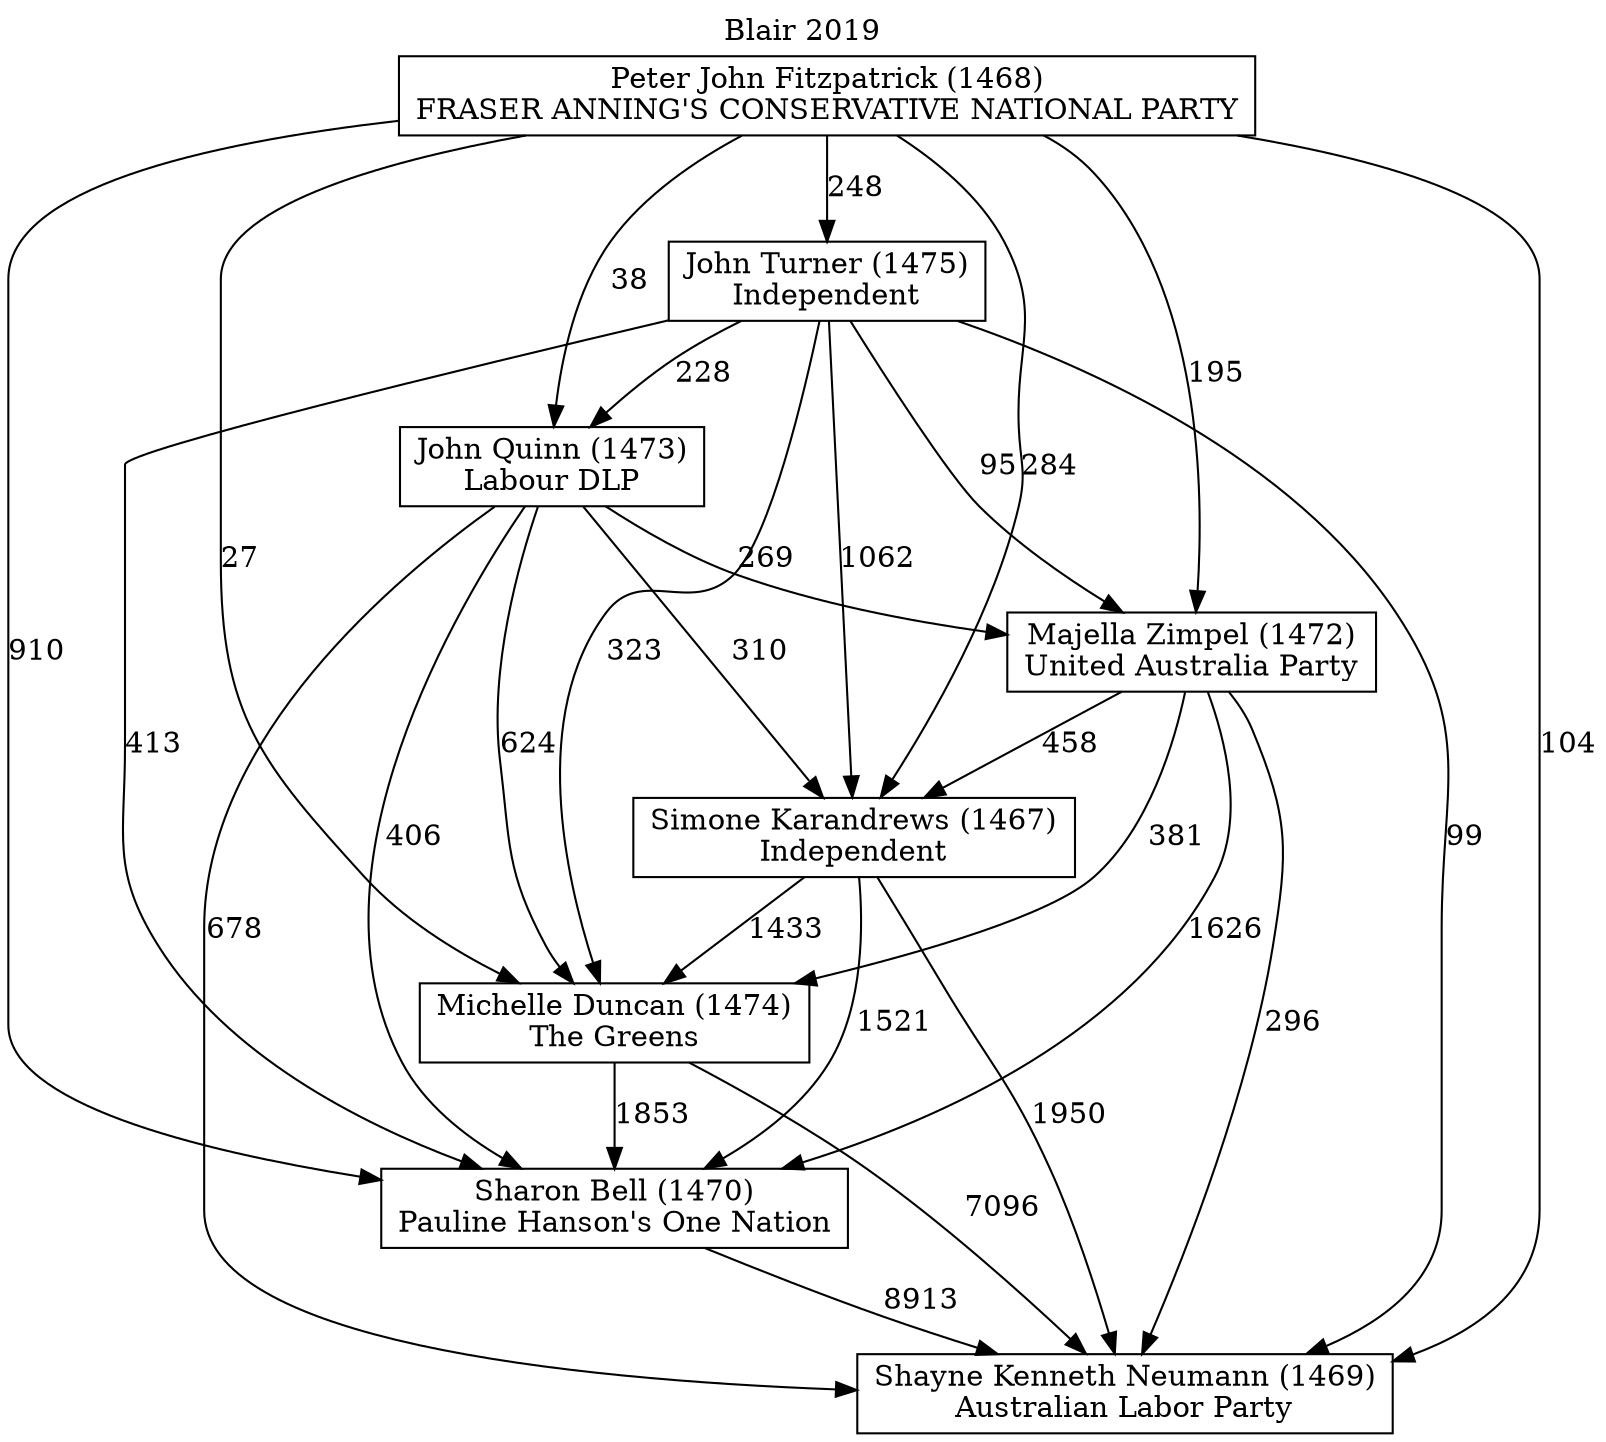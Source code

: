 // House preference flow
digraph "Shayne Kenneth Neumann (1469)_Blair_2019" {
	graph [label="Blair 2019" labelloc=t mclimit=10]
	node [shape=box]
	"John Quinn (1473)" [label="John Quinn (1473)
Labour DLP"]
	"John Turner (1475)" [label="John Turner (1475)
Independent"]
	"Majella Zimpel (1472)" [label="Majella Zimpel (1472)
United Australia Party"]
	"Michelle Duncan (1474)" [label="Michelle Duncan (1474)
The Greens"]
	"Peter John Fitzpatrick (1468)" [label="Peter John Fitzpatrick (1468)
FRASER ANNING'S CONSERVATIVE NATIONAL PARTY"]
	"Sharon Bell (1470)" [label="Sharon Bell (1470)
Pauline Hanson's One Nation"]
	"Shayne Kenneth Neumann (1469)" [label="Shayne Kenneth Neumann (1469)
Australian Labor Party"]
	"Simone Karandrews (1467)" [label="Simone Karandrews (1467)
Independent"]
	"John Quinn (1473)" -> "Majella Zimpel (1472)" [label=269]
	"John Quinn (1473)" -> "Michelle Duncan (1474)" [label=624]
	"John Quinn (1473)" -> "Sharon Bell (1470)" [label=406]
	"John Quinn (1473)" -> "Shayne Kenneth Neumann (1469)" [label=678]
	"John Quinn (1473)" -> "Simone Karandrews (1467)" [label=310]
	"John Turner (1475)" -> "John Quinn (1473)" [label=228]
	"John Turner (1475)" -> "Majella Zimpel (1472)" [label=95]
	"John Turner (1475)" -> "Michelle Duncan (1474)" [label=323]
	"John Turner (1475)" -> "Sharon Bell (1470)" [label=413]
	"John Turner (1475)" -> "Shayne Kenneth Neumann (1469)" [label=99]
	"John Turner (1475)" -> "Simone Karandrews (1467)" [label=1062]
	"Majella Zimpel (1472)" -> "Michelle Duncan (1474)" [label=381]
	"Majella Zimpel (1472)" -> "Sharon Bell (1470)" [label=1626]
	"Majella Zimpel (1472)" -> "Shayne Kenneth Neumann (1469)" [label=296]
	"Majella Zimpel (1472)" -> "Simone Karandrews (1467)" [label=458]
	"Michelle Duncan (1474)" -> "Sharon Bell (1470)" [label=1853]
	"Michelle Duncan (1474)" -> "Shayne Kenneth Neumann (1469)" [label=7096]
	"Peter John Fitzpatrick (1468)" -> "John Quinn (1473)" [label=38]
	"Peter John Fitzpatrick (1468)" -> "John Turner (1475)" [label=248]
	"Peter John Fitzpatrick (1468)" -> "Majella Zimpel (1472)" [label=195]
	"Peter John Fitzpatrick (1468)" -> "Michelle Duncan (1474)" [label=27]
	"Peter John Fitzpatrick (1468)" -> "Sharon Bell (1470)" [label=910]
	"Peter John Fitzpatrick (1468)" -> "Shayne Kenneth Neumann (1469)" [label=104]
	"Peter John Fitzpatrick (1468)" -> "Simone Karandrews (1467)" [label=284]
	"Sharon Bell (1470)" -> "Shayne Kenneth Neumann (1469)" [label=8913]
	"Simone Karandrews (1467)" -> "Michelle Duncan (1474)" [label=1433]
	"Simone Karandrews (1467)" -> "Sharon Bell (1470)" [label=1521]
	"Simone Karandrews (1467)" -> "Shayne Kenneth Neumann (1469)" [label=1950]
}
